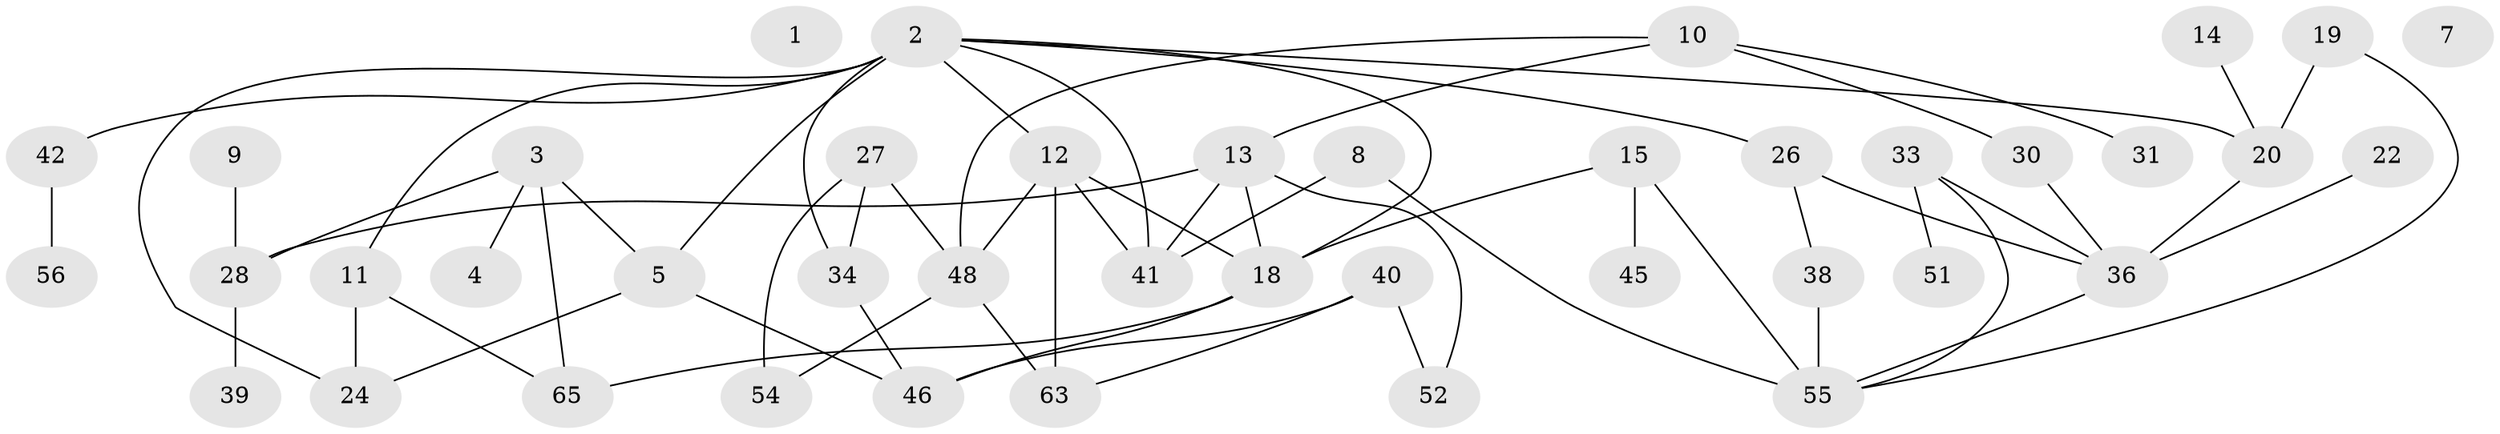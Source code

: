 // original degree distribution, {0: 0.030303030303030304, 7: 0.015151515151515152, 3: 0.2727272727272727, 1: 0.16666666666666666, 5: 0.09090909090909091, 2: 0.25757575757575757, 4: 0.16666666666666666}
// Generated by graph-tools (version 1.1) at 2025/41/03/06/25 10:41:23]
// undirected, 42 vertices, 62 edges
graph export_dot {
graph [start="1"]
  node [color=gray90,style=filled];
  1;
  2 [super="+6"];
  3 [super="+59"];
  4;
  5 [super="+29"];
  7;
  8 [super="+37"];
  9 [super="+50"];
  10 [super="+17"];
  11 [super="+25"];
  12 [super="+43"];
  13 [super="+32"];
  14 [super="+16"];
  15 [super="+61"];
  18 [super="+23"];
  19 [super="+21"];
  20 [super="+66"];
  22;
  24;
  26 [super="+35"];
  27;
  28 [super="+53"];
  30 [super="+49"];
  31;
  33;
  34 [super="+44"];
  36 [super="+57"];
  38 [super="+60"];
  39;
  40 [super="+47"];
  41;
  42;
  45;
  46;
  48 [super="+64"];
  51;
  52;
  54;
  55 [super="+62"];
  56 [super="+58"];
  63;
  65;
  2 -- 5;
  2 -- 20;
  2 -- 24;
  2 -- 42;
  2 -- 18;
  2 -- 41;
  2 -- 12;
  2 -- 26;
  2 -- 34;
  2 -- 11;
  3 -- 4;
  3 -- 65;
  3 -- 28;
  3 -- 5;
  5 -- 24;
  5 -- 46;
  8 -- 41;
  8 -- 55;
  9 -- 28;
  10 -- 30;
  10 -- 13;
  10 -- 31;
  10 -- 48;
  11 -- 24;
  11 -- 65;
  12 -- 41;
  12 -- 63;
  12 -- 48;
  12 -- 18;
  13 -- 18;
  13 -- 41;
  13 -- 52;
  13 -- 28;
  14 -- 20;
  15 -- 18;
  15 -- 45 [weight=2];
  15 -- 55 [weight=2];
  18 -- 65;
  18 -- 46;
  19 -- 20 [weight=2];
  19 -- 55;
  20 -- 36;
  22 -- 36;
  26 -- 38;
  26 -- 36 [weight=2];
  27 -- 48;
  27 -- 54;
  27 -- 34;
  28 -- 39;
  30 -- 36;
  33 -- 51;
  33 -- 55;
  33 -- 36;
  34 -- 46;
  36 -- 55;
  38 -- 55;
  40 -- 46;
  40 -- 63;
  40 -- 52;
  42 -- 56;
  48 -- 54;
  48 -- 63;
}
